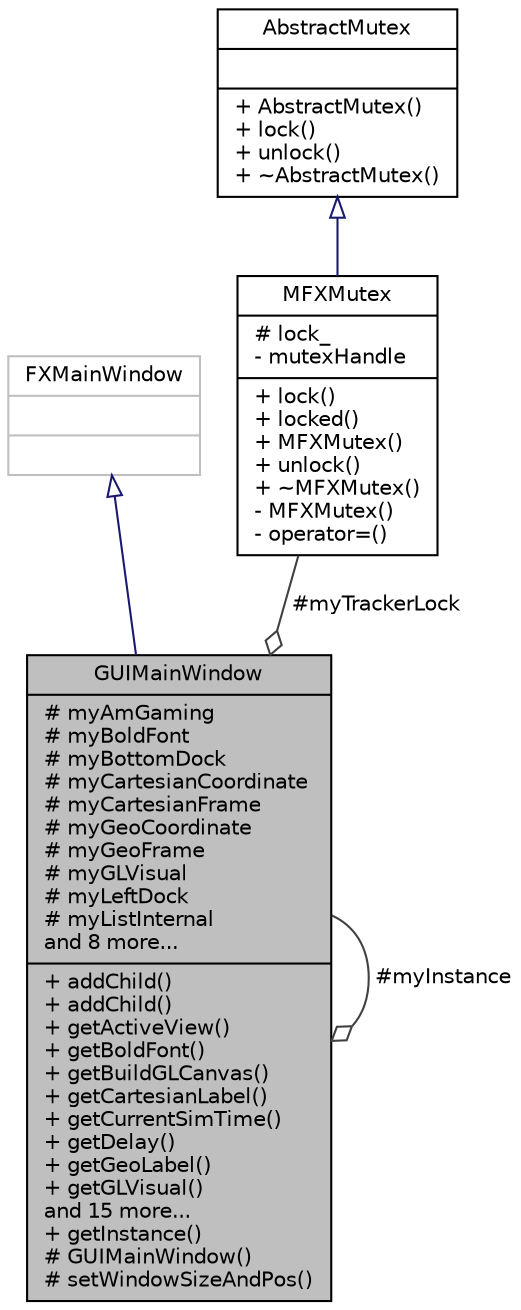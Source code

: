 digraph "GUIMainWindow"
{
  edge [fontname="Helvetica",fontsize="10",labelfontname="Helvetica",labelfontsize="10"];
  node [fontname="Helvetica",fontsize="10",shape=record];
  Node4 [label="{GUIMainWindow\n|# myAmGaming\l# myBoldFont\l# myBottomDock\l# myCartesianCoordinate\l# myCartesianFrame\l# myGeoCoordinate\l# myGeoFrame\l# myGLVisual\l# myLeftDock\l# myListInternal\land 8 more...\l|+ addChild()\l+ addChild()\l+ getActiveView()\l+ getBoldFont()\l+ getBuildGLCanvas()\l+ getCartesianLabel()\l+ getCurrentSimTime()\l+ getDelay()\l+ getGeoLabel()\l+ getGLVisual()\land 15 more...\l+ getInstance()\l# GUIMainWindow()\l# setWindowSizeAndPos()\l}",height=0.2,width=0.4,color="black", fillcolor="grey75", style="filled", fontcolor="black"];
  Node5 -> Node4 [dir="back",color="midnightblue",fontsize="10",style="solid",arrowtail="onormal",fontname="Helvetica"];
  Node5 [label="{FXMainWindow\n||}",height=0.2,width=0.4,color="grey75", fillcolor="white", style="filled"];
  Node4 -> Node4 [color="grey25",fontsize="10",style="solid",label=" #myInstance" ,arrowhead="odiamond",fontname="Helvetica"];
  Node6 -> Node4 [color="grey25",fontsize="10",style="solid",label=" #myTrackerLock" ,arrowhead="odiamond",fontname="Helvetica"];
  Node6 [label="{MFXMutex\n|# lock_\l- mutexHandle\l|+ lock()\l+ locked()\l+ MFXMutex()\l+ unlock()\l+ ~MFXMutex()\l- MFXMutex()\l- operator=()\l}",height=0.2,width=0.4,color="black", fillcolor="white", style="filled",URL="$d9/d79/class_m_f_x_mutex.html"];
  Node7 -> Node6 [dir="back",color="midnightblue",fontsize="10",style="solid",arrowtail="onormal",fontname="Helvetica"];
  Node7 [label="{AbstractMutex\n||+ AbstractMutex()\l+ lock()\l+ unlock()\l+ ~AbstractMutex()\l}",height=0.2,width=0.4,color="black", fillcolor="white", style="filled",URL="$d1/d30/class_abstract_mutex.html",tooltip="An abstract class for encapsulating mutex implementations. "];
}
